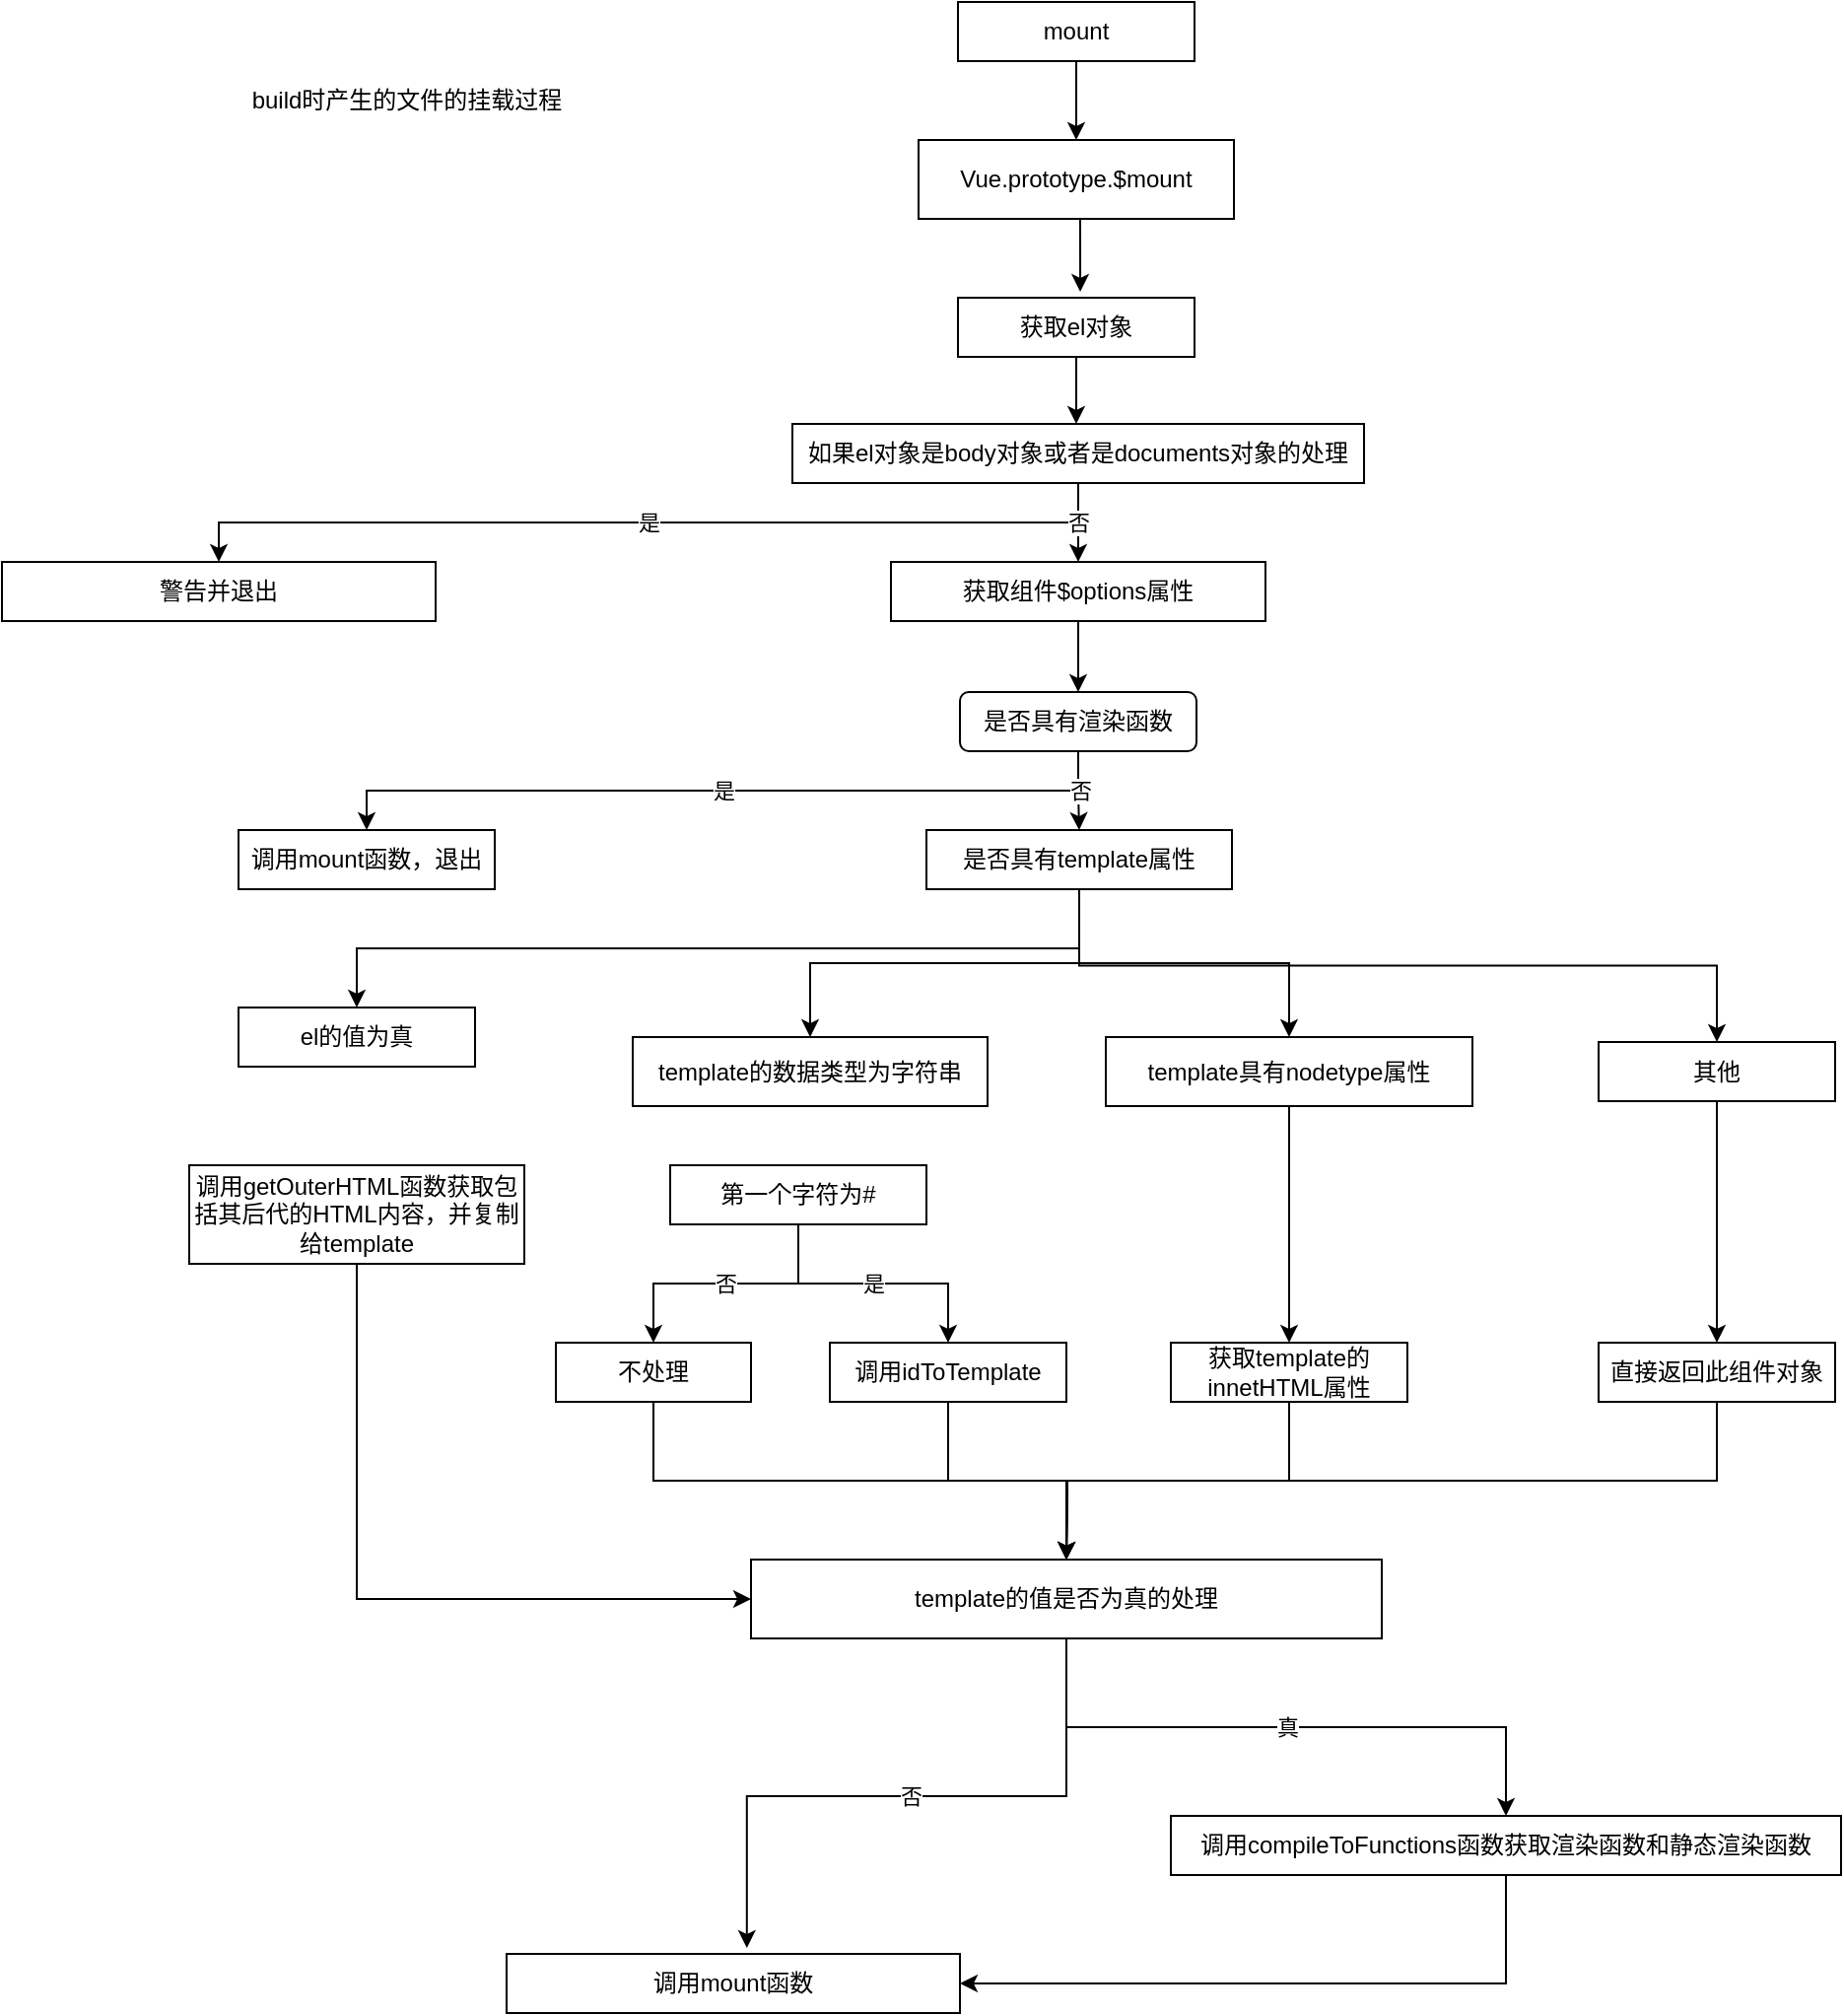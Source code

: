 <mxfile version="13.1.3">
    <diagram id="6hGFLwfOUW9BJ-s0fimq" name="Page-1">
        <mxGraphModel dx="2033" dy="792" grid="1" gridSize="10" guides="1" tooltips="1" connect="1" arrows="1" fold="1" page="1" pageScale="1" pageWidth="827" pageHeight="1169" math="0" shadow="0">
            <root>
                <mxCell id="0"/>
                <mxCell id="1" parent="0"/>
                <mxCell id="7" style="edgeStyle=orthogonalEdgeStyle;rounded=0;orthogonalLoop=1;jettySize=auto;html=1;exitX=0.5;exitY=1;exitDx=0;exitDy=0;" edge="1" parent="1" source="2" target="5">
                    <mxGeometry relative="1" as="geometry"/>
                </mxCell>
                <mxCell id="2" value="mount" style="rounded=0;whiteSpace=wrap;html=1;" vertex="1" parent="1">
                    <mxGeometry x="185" y="30" width="120" height="30" as="geometry"/>
                </mxCell>
                <mxCell id="11" style="edgeStyle=orthogonalEdgeStyle;rounded=0;orthogonalLoop=1;jettySize=auto;html=1;exitX=0.5;exitY=1;exitDx=0;exitDy=0;entryX=0.526;entryY=0.014;entryDx=0;entryDy=0;entryPerimeter=0;" edge="1" parent="1" source="5">
                    <mxGeometry relative="1" as="geometry">
                        <mxPoint x="247.028" y="176.98" as="targetPoint"/>
                    </mxGeometry>
                </mxCell>
                <mxCell id="5" value="Vue.prototype.$mount" style="rounded=0;whiteSpace=wrap;html=1;" vertex="1" parent="1">
                    <mxGeometry x="165" y="100" width="160" height="40" as="geometry"/>
                </mxCell>
                <mxCell id="14" style="edgeStyle=orthogonalEdgeStyle;rounded=0;orthogonalLoop=1;jettySize=auto;html=1;exitX=0.5;exitY=1;exitDx=0;exitDy=0;entryX=0.5;entryY=0;entryDx=0;entryDy=0;" edge="1" parent="1" source="12">
                    <mxGeometry relative="1" as="geometry">
                        <mxPoint x="245" y="244" as="targetPoint"/>
                    </mxGeometry>
                </mxCell>
                <mxCell id="12" value="获取el对象" style="rounded=0;whiteSpace=wrap;html=1;" vertex="1" parent="1">
                    <mxGeometry x="185" y="180" width="120" height="30" as="geometry"/>
                </mxCell>
                <mxCell id="37" value="build时产生的文件的挂载过程" style="text;html=1;align=center;verticalAlign=middle;resizable=0;points=[];autosize=1;" vertex="1" parent="1">
                    <mxGeometry x="-180" y="70" width="170" height="20" as="geometry"/>
                </mxCell>
                <mxCell id="40" value="是" style="edgeStyle=orthogonalEdgeStyle;rounded=0;orthogonalLoop=1;jettySize=auto;html=1;exitX=0.5;exitY=1;exitDx=0;exitDy=0;entryX=0.5;entryY=0;entryDx=0;entryDy=0;" edge="1" parent="1" source="38" target="39">
                    <mxGeometry relative="1" as="geometry"/>
                </mxCell>
                <mxCell id="42" value="否" style="edgeStyle=orthogonalEdgeStyle;rounded=0;orthogonalLoop=1;jettySize=auto;html=1;exitX=0.5;exitY=1;exitDx=0;exitDy=0;entryX=0.5;entryY=0;entryDx=0;entryDy=0;" edge="1" parent="1" source="38" target="41">
                    <mxGeometry relative="1" as="geometry"/>
                </mxCell>
                <mxCell id="38" value="如果el对象是body对象或者是documents对象的处理" style="rounded=0;whiteSpace=wrap;html=1;" vertex="1" parent="1">
                    <mxGeometry x="101" y="244" width="290" height="30" as="geometry"/>
                </mxCell>
                <mxCell id="39" value="警告并退出" style="rounded=0;whiteSpace=wrap;html=1;" vertex="1" parent="1">
                    <mxGeometry x="-300" y="314" width="220" height="30" as="geometry"/>
                </mxCell>
                <mxCell id="44" style="edgeStyle=orthogonalEdgeStyle;rounded=0;orthogonalLoop=1;jettySize=auto;html=1;exitX=0.5;exitY=1;exitDx=0;exitDy=0;entryX=0.5;entryY=0;entryDx=0;entryDy=0;" edge="1" parent="1" source="41" target="43">
                    <mxGeometry relative="1" as="geometry"/>
                </mxCell>
                <mxCell id="41" value="获取组件$options属性" style="rounded=0;whiteSpace=wrap;html=1;" vertex="1" parent="1">
                    <mxGeometry x="151" y="314" width="190" height="30" as="geometry"/>
                </mxCell>
                <mxCell id="46" value="是" style="edgeStyle=orthogonalEdgeStyle;rounded=0;orthogonalLoop=1;jettySize=auto;html=1;exitX=0.5;exitY=1;exitDx=0;exitDy=0;entryX=0.5;entryY=0;entryDx=0;entryDy=0;" edge="1" parent="1" source="43" target="45">
                    <mxGeometry relative="1" as="geometry"/>
                </mxCell>
                <mxCell id="48" value="否" style="edgeStyle=orthogonalEdgeStyle;rounded=0;orthogonalLoop=1;jettySize=auto;html=1;exitX=0.5;exitY=1;exitDx=0;exitDy=0;entryX=0.5;entryY=0;entryDx=0;entryDy=0;" edge="1" parent="1" source="43" target="47">
                    <mxGeometry relative="1" as="geometry"/>
                </mxCell>
                <mxCell id="43" value="是否具有渲染函数" style="rounded=1;whiteSpace=wrap;html=1;" vertex="1" parent="1">
                    <mxGeometry x="186" y="380" width="120" height="30" as="geometry"/>
                </mxCell>
                <mxCell id="45" value="调用mount函数，退出" style="rounded=0;whiteSpace=wrap;html=1;" vertex="1" parent="1">
                    <mxGeometry x="-180" y="450" width="130" height="30" as="geometry"/>
                </mxCell>
                <mxCell id="50" style="edgeStyle=orthogonalEdgeStyle;rounded=0;orthogonalLoop=1;jettySize=auto;html=1;exitX=0.5;exitY=1;exitDx=0;exitDy=0;entryX=0.5;entryY=0;entryDx=0;entryDy=0;" edge="1" parent="1" source="47" target="49">
                    <mxGeometry relative="1" as="geometry"/>
                </mxCell>
                <mxCell id="56" style="edgeStyle=orthogonalEdgeStyle;rounded=0;orthogonalLoop=1;jettySize=auto;html=1;exitX=0.5;exitY=1;exitDx=0;exitDy=0;entryX=0.5;entryY=0;entryDx=0;entryDy=0;" edge="1" parent="1" source="47" target="52">
                    <mxGeometry relative="1" as="geometry"/>
                </mxCell>
                <mxCell id="57" style="edgeStyle=orthogonalEdgeStyle;rounded=0;orthogonalLoop=1;jettySize=auto;html=1;exitX=0.5;exitY=1;exitDx=0;exitDy=0;entryX=0.5;entryY=0;entryDx=0;entryDy=0;" edge="1" parent="1" source="47" target="53">
                    <mxGeometry relative="1" as="geometry"/>
                </mxCell>
                <mxCell id="58" style="edgeStyle=orthogonalEdgeStyle;rounded=0;orthogonalLoop=1;jettySize=auto;html=1;exitX=0.5;exitY=1;exitDx=0;exitDy=0;entryX=0.5;entryY=0;entryDx=0;entryDy=0;" edge="1" parent="1" source="47" target="54">
                    <mxGeometry relative="1" as="geometry"/>
                </mxCell>
                <mxCell id="47" value="是否具有template属性" style="rounded=0;whiteSpace=wrap;html=1;" vertex="1" parent="1">
                    <mxGeometry x="169" y="450" width="155" height="30" as="geometry"/>
                </mxCell>
                <mxCell id="49" value="el的值为真" style="rounded=0;whiteSpace=wrap;html=1;" vertex="1" parent="1">
                    <mxGeometry x="-180" y="540" width="120" height="30" as="geometry"/>
                </mxCell>
                <mxCell id="68" style="edgeStyle=orthogonalEdgeStyle;rounded=0;orthogonalLoop=1;jettySize=auto;html=1;exitX=0.5;exitY=1;exitDx=0;exitDy=0;entryX=0;entryY=0.5;entryDx=0;entryDy=0;" edge="1" parent="1" source="51" target="67">
                    <mxGeometry relative="1" as="geometry"/>
                </mxCell>
                <mxCell id="51" value="调用getOuterHTML函数获取包括其后代的HTML内容，并复制给template" style="rounded=0;whiteSpace=wrap;html=1;" vertex="1" parent="1">
                    <mxGeometry x="-205" y="620" width="170" height="50" as="geometry"/>
                </mxCell>
                <mxCell id="52" value="template的数据类型为字符串" style="rounded=0;whiteSpace=wrap;html=1;" vertex="1" parent="1">
                    <mxGeometry x="20" y="555" width="180" height="35" as="geometry"/>
                </mxCell>
                <mxCell id="65" style="edgeStyle=orthogonalEdgeStyle;rounded=0;orthogonalLoop=1;jettySize=auto;html=1;exitX=0.5;exitY=1;exitDx=0;exitDy=0;entryX=0.5;entryY=0;entryDx=0;entryDy=0;" edge="1" parent="1" source="53" target="63">
                    <mxGeometry relative="1" as="geometry"/>
                </mxCell>
                <mxCell id="53" value="template具有nodetype属性" style="rounded=0;whiteSpace=wrap;html=1;" vertex="1" parent="1">
                    <mxGeometry x="260" y="555" width="186" height="35" as="geometry"/>
                </mxCell>
                <mxCell id="66" style="edgeStyle=orthogonalEdgeStyle;rounded=0;orthogonalLoop=1;jettySize=auto;html=1;exitX=0.5;exitY=1;exitDx=0;exitDy=0;entryX=0.5;entryY=0;entryDx=0;entryDy=0;" edge="1" parent="1" source="54" target="64">
                    <mxGeometry relative="1" as="geometry"/>
                </mxCell>
                <mxCell id="54" value="其他" style="rounded=0;whiteSpace=wrap;html=1;" vertex="1" parent="1">
                    <mxGeometry x="510" y="557.5" width="120" height="30" as="geometry"/>
                </mxCell>
                <mxCell id="61" value="否" style="edgeStyle=orthogonalEdgeStyle;rounded=0;orthogonalLoop=1;jettySize=auto;html=1;exitX=0.5;exitY=1;exitDx=0;exitDy=0;entryX=0.5;entryY=0;entryDx=0;entryDy=0;" edge="1" parent="1" source="55" target="59">
                    <mxGeometry relative="1" as="geometry"/>
                </mxCell>
                <mxCell id="62" value="是" style="edgeStyle=orthogonalEdgeStyle;rounded=0;orthogonalLoop=1;jettySize=auto;html=1;exitX=0.5;exitY=1;exitDx=0;exitDy=0;entryX=0.5;entryY=0;entryDx=0;entryDy=0;" edge="1" parent="1" source="55" target="60">
                    <mxGeometry relative="1" as="geometry"/>
                </mxCell>
                <mxCell id="55" value="第一个字符为#" style="rounded=0;whiteSpace=wrap;html=1;" vertex="1" parent="1">
                    <mxGeometry x="39" y="620" width="130" height="30" as="geometry"/>
                </mxCell>
                <mxCell id="69" style="edgeStyle=orthogonalEdgeStyle;rounded=0;orthogonalLoop=1;jettySize=auto;html=1;exitX=0.5;exitY=1;exitDx=0;exitDy=0;entryX=0.5;entryY=0;entryDx=0;entryDy=0;" edge="1" parent="1" source="59" target="67">
                    <mxGeometry relative="1" as="geometry"/>
                </mxCell>
                <mxCell id="59" value="不处理" style="rounded=0;whiteSpace=wrap;html=1;" vertex="1" parent="1">
                    <mxGeometry x="-19" y="710" width="99" height="30" as="geometry"/>
                </mxCell>
                <mxCell id="70" style="edgeStyle=orthogonalEdgeStyle;rounded=0;orthogonalLoop=1;jettySize=auto;html=1;exitX=0.5;exitY=1;exitDx=0;exitDy=0;" edge="1" parent="1" source="60">
                    <mxGeometry relative="1" as="geometry">
                        <mxPoint x="240" y="820" as="targetPoint"/>
                    </mxGeometry>
                </mxCell>
                <mxCell id="60" value="调用idToTemplate" style="rounded=0;whiteSpace=wrap;html=1;" vertex="1" parent="1">
                    <mxGeometry x="120" y="710" width="120" height="30" as="geometry"/>
                </mxCell>
                <mxCell id="71" style="edgeStyle=orthogonalEdgeStyle;rounded=0;orthogonalLoop=1;jettySize=auto;html=1;exitX=0.5;exitY=1;exitDx=0;exitDy=0;" edge="1" parent="1" source="63">
                    <mxGeometry relative="1" as="geometry">
                        <mxPoint x="240" y="820" as="targetPoint"/>
                    </mxGeometry>
                </mxCell>
                <mxCell id="63" value="获取template的innetHTML属性" style="rounded=0;whiteSpace=wrap;html=1;" vertex="1" parent="1">
                    <mxGeometry x="293" y="710" width="120" height="30" as="geometry"/>
                </mxCell>
                <mxCell id="72" style="edgeStyle=orthogonalEdgeStyle;rounded=0;orthogonalLoop=1;jettySize=auto;html=1;exitX=0.5;exitY=1;exitDx=0;exitDy=0;" edge="1" parent="1" source="64">
                    <mxGeometry relative="1" as="geometry">
                        <mxPoint x="240" y="820" as="targetPoint"/>
                    </mxGeometry>
                </mxCell>
                <mxCell id="64" value="直接返回此组件对象" style="rounded=0;whiteSpace=wrap;html=1;" vertex="1" parent="1">
                    <mxGeometry x="510" y="710" width="120" height="30" as="geometry"/>
                </mxCell>
                <mxCell id="75" value="否" style="edgeStyle=orthogonalEdgeStyle;rounded=0;orthogonalLoop=1;jettySize=auto;html=1;exitX=0.5;exitY=1;exitDx=0;exitDy=0;entryX=0.53;entryY=-0.1;entryDx=0;entryDy=0;entryPerimeter=0;" edge="1" parent="1" source="67" target="73">
                    <mxGeometry relative="1" as="geometry"/>
                </mxCell>
                <mxCell id="76" value="真" style="edgeStyle=orthogonalEdgeStyle;rounded=0;orthogonalLoop=1;jettySize=auto;html=1;exitX=0.5;exitY=1;exitDx=0;exitDy=0;entryX=0.5;entryY=0;entryDx=0;entryDy=0;" edge="1" parent="1" source="67" target="74">
                    <mxGeometry relative="1" as="geometry"/>
                </mxCell>
                <mxCell id="67" value="template的值是否为真的处理" style="rounded=0;whiteSpace=wrap;html=1;" vertex="1" parent="1">
                    <mxGeometry x="80" y="820" width="320" height="40" as="geometry"/>
                </mxCell>
                <mxCell id="73" value="调用mount函数" style="rounded=0;whiteSpace=wrap;html=1;" vertex="1" parent="1">
                    <mxGeometry x="-44" y="1020" width="230" height="30" as="geometry"/>
                </mxCell>
                <mxCell id="77" style="edgeStyle=orthogonalEdgeStyle;rounded=0;orthogonalLoop=1;jettySize=auto;html=1;exitX=0.5;exitY=1;exitDx=0;exitDy=0;entryX=1;entryY=0.5;entryDx=0;entryDy=0;" edge="1" parent="1" source="74" target="73">
                    <mxGeometry relative="1" as="geometry"/>
                </mxCell>
                <mxCell id="74" value="调用compileToFunctions函数获取渲染函数和静态渲染函数" style="rounded=0;whiteSpace=wrap;html=1;" vertex="1" parent="1">
                    <mxGeometry x="293" y="950" width="340" height="30" as="geometry"/>
                </mxCell>
            </root>
        </mxGraphModel>
    </diagram>
</mxfile>